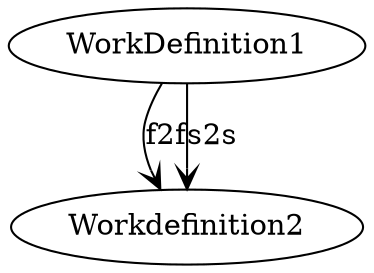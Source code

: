 
digraph Processus1 {


  WorkDefinition1 -> Workdefinition2 [arrowhead=vee label="f2f"];


  WorkDefinition1 -> Workdefinition2 [arrowhead=vee label="s2s"];


}

